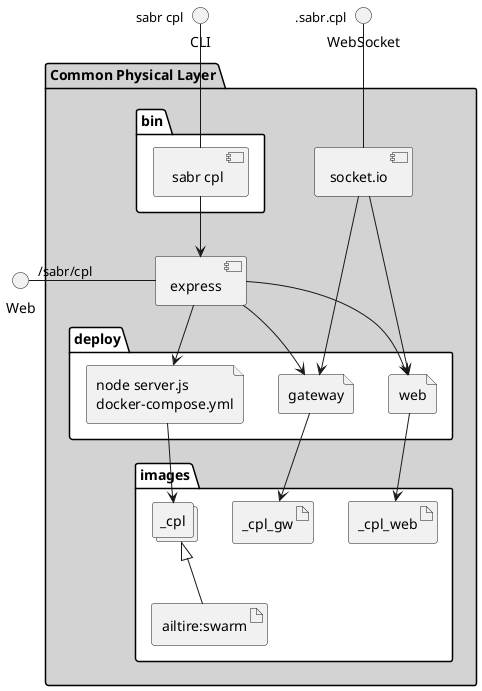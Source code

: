@startuml
  interface CLI
  interface Web
  interface WebSocket
package "Common Physical Layer" #lightgray {
  component express as REST
  component socket.io as socket
  folder bin #ffffff {
    component " sabr cpl" as binName
  }
  binName --> REST

  folder deploy #ffffff {
      file "node server.js\ndocker-compose.yml" as _cpl_container
      REST --> _cpl_container

  
    file "web" as web_container
    REST --> web_container
    socket ---> web_container
  
    file "gateway" as gateway_container
    REST --> gateway_container
    socket ---> gateway_container
  
  }
  folder images #ffffff {
    collections "_cpl" as _cplimage
    artifact "ailtire:swarm" as ailtireswarm
    _cplimage <|-- ailtireswarm
    _cpl_container --> _cplimage

  
      artifact _cpl_web
      web_container --> _cpl_web
    
      artifact _cpl_gw
      gateway_container --> _cpl_gw
    
  }
}
CLI " sabr cpl" -- binName
Web "/sabr/cpl" - REST
WebSocket ".sabr.cpl" -- socket

@enduml
